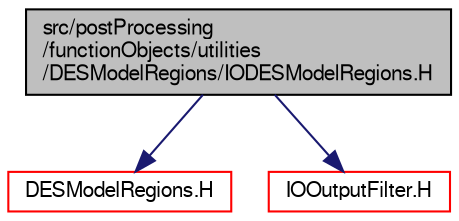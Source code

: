 digraph "src/postProcessing/functionObjects/utilities/DESModelRegions/IODESModelRegions.H"
{
  bgcolor="transparent";
  edge [fontname="FreeSans",fontsize="10",labelfontname="FreeSans",labelfontsize="10"];
  node [fontname="FreeSans",fontsize="10",shape=record];
  Node0 [label="src/postProcessing\l/functionObjects/utilities\l/DESModelRegions/IODESModelRegions.H",height=0.2,width=0.4,color="black", fillcolor="grey75", style="filled", fontcolor="black"];
  Node0 -> Node1 [color="midnightblue",fontsize="10",style="solid",fontname="FreeSans"];
  Node1 [label="DESModelRegions.H",height=0.2,width=0.4,color="red",URL="$a13721.html"];
  Node0 -> Node112 [color="midnightblue",fontsize="10",style="solid",fontname="FreeSans"];
  Node112 [label="IOOutputFilter.H",height=0.2,width=0.4,color="red",URL="$a08969.html"];
}
